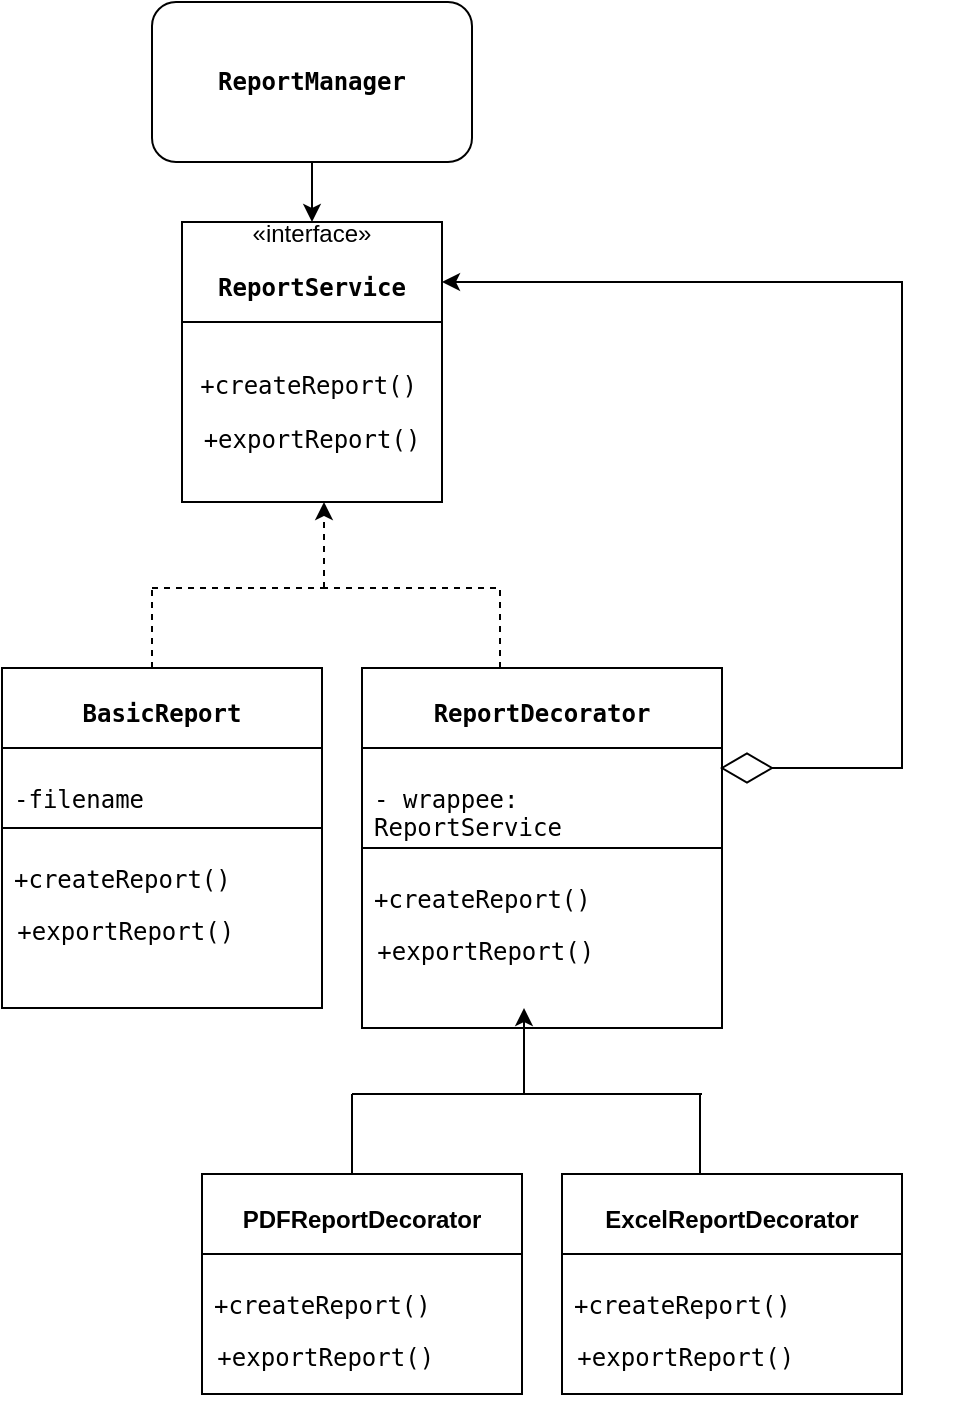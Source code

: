 <mxfile version="27.0.4">
  <diagram name="Page-1" id="ma8uddjKfzV7Z-cisfKk">
    <mxGraphModel dx="872" dy="431" grid="1" gridSize="10" guides="1" tooltips="1" connect="1" arrows="1" fold="1" page="1" pageScale="1" pageWidth="827" pageHeight="1169" math="0" shadow="0">
      <root>
        <mxCell id="0" />
        <mxCell id="1" parent="0" />
        <mxCell id="vNY4o7sJDIvaUJN1mpoC-1" style="edgeStyle=orthogonalEdgeStyle;rounded=0;orthogonalLoop=1;jettySize=auto;html=1;entryX=0.5;entryY=0;entryDx=0;entryDy=0;" edge="1" parent="1" source="vNY4o7sJDIvaUJN1mpoC-2" target="vNY4o7sJDIvaUJN1mpoC-3">
          <mxGeometry relative="1" as="geometry" />
        </mxCell>
        <mxCell id="vNY4o7sJDIvaUJN1mpoC-2" value="&lt;p data-pm-slice=&quot;1 1 []&quot;&gt;&lt;code&gt;&lt;b&gt;ReportManager&lt;/b&gt;&lt;/code&gt;&lt;/p&gt;" style="rounded=1;whiteSpace=wrap;html=1;" vertex="1" parent="1">
          <mxGeometry x="165" y="20" width="160" height="80" as="geometry" />
        </mxCell>
        <mxCell id="vNY4o7sJDIvaUJN1mpoC-3" value="«interface»&lt;br&gt;&lt;p data-pm-slice=&quot;1 1 []&quot;&gt;&lt;code&gt;&lt;b&gt;ReportService&lt;/b&gt;&lt;/code&gt;&lt;/p&gt;" style="html=1;whiteSpace=wrap;" vertex="1" parent="1">
          <mxGeometry x="180" y="130" width="130" height="50" as="geometry" />
        </mxCell>
        <mxCell id="vNY4o7sJDIvaUJN1mpoC-4" value="&lt;p data-pm-slice=&quot;1 1 [&amp;quot;list&amp;quot;,{&amp;quot;spread&amp;quot;:false,&amp;quot;start&amp;quot;:3283,&amp;quot;end&amp;quot;:3436},&amp;quot;regular_list_item&amp;quot;,{&amp;quot;start&amp;quot;:3302,&amp;quot;end&amp;quot;:3352}]&quot;&gt;&lt;code&gt;+createReport()&lt;/code&gt;&amp;nbsp;&lt;/p&gt;&lt;p data-pm-slice=&quot;1 1 [&amp;quot;list&amp;quot;,{&amp;quot;spread&amp;quot;:false,&amp;quot;start&amp;quot;:3283,&amp;quot;end&amp;quot;:3436},&amp;quot;regular_list_item&amp;quot;,{&amp;quot;start&amp;quot;:3302,&amp;quot;end&amp;quot;:3352}]&quot;&gt;&lt;code&gt;+exportReport()&lt;/code&gt;&lt;/p&gt;" style="html=1;whiteSpace=wrap;" vertex="1" parent="1">
          <mxGeometry x="180" y="180" width="130" height="90" as="geometry" />
        </mxCell>
        <mxCell id="vNY4o7sJDIvaUJN1mpoC-5" value="" style="endArrow=classic;html=1;rounded=0;dashed=1;entryX=0.465;entryY=0.94;entryDx=0;entryDy=0;entryPerimeter=0;" edge="1" parent="1">
          <mxGeometry width="50" height="50" relative="1" as="geometry">
            <mxPoint x="251" y="313" as="sourcePoint" />
            <mxPoint x="251" y="270" as="targetPoint" />
          </mxGeometry>
        </mxCell>
        <mxCell id="vNY4o7sJDIvaUJN1mpoC-6" value="" style="endArrow=none;html=1;rounded=0;dashed=1;" edge="1" parent="1">
          <mxGeometry width="50" height="50" relative="1" as="geometry">
            <mxPoint x="165" y="313" as="sourcePoint" />
            <mxPoint x="255" y="313" as="targetPoint" />
          </mxGeometry>
        </mxCell>
        <mxCell id="vNY4o7sJDIvaUJN1mpoC-7" value="" style="endArrow=none;html=1;rounded=0;dashed=1;" edge="1" parent="1">
          <mxGeometry width="50" height="50" relative="1" as="geometry">
            <mxPoint x="165" y="353" as="sourcePoint" />
            <mxPoint x="165" y="313" as="targetPoint" />
          </mxGeometry>
        </mxCell>
        <mxCell id="vNY4o7sJDIvaUJN1mpoC-8" value="" style="endArrow=none;html=1;rounded=0;dashed=1;" edge="1" parent="1">
          <mxGeometry width="50" height="50" relative="1" as="geometry">
            <mxPoint x="250" y="313" as="sourcePoint" />
            <mxPoint x="340" y="313" as="targetPoint" />
          </mxGeometry>
        </mxCell>
        <mxCell id="vNY4o7sJDIvaUJN1mpoC-9" value="" style="endArrow=none;html=1;rounded=0;dashed=1;" edge="1" parent="1">
          <mxGeometry width="50" height="50" relative="1" as="geometry">
            <mxPoint x="339" y="353" as="sourcePoint" />
            <mxPoint x="339" y="313" as="targetPoint" />
          </mxGeometry>
        </mxCell>
        <mxCell id="vNY4o7sJDIvaUJN1mpoC-10" value="&lt;p data-pm-slice=&quot;1 1 []&quot;&gt;&lt;code&gt;&lt;b&gt;&lt;font style=&quot;font-size: 12px;&quot;&gt;BasicReport&lt;/font&gt;&lt;/b&gt;&lt;/code&gt;&lt;/p&gt;" style="swimlane;fontStyle=0;align=center;verticalAlign=top;childLayout=stackLayout;horizontal=1;startSize=40;horizontalStack=0;resizeParent=1;resizeParentMax=0;resizeLast=0;collapsible=1;marginBottom=0;whiteSpace=wrap;html=1;fontSize=9;" vertex="1" parent="1">
          <mxGeometry x="90" y="353" width="160" height="170" as="geometry" />
        </mxCell>
        <mxCell id="vNY4o7sJDIvaUJN1mpoC-11" value="&lt;p data-pm-slice=&quot;1 1 [&amp;quot;list&amp;quot;,{&amp;quot;spread&amp;quot;:true,&amp;quot;start&amp;quot;:1400,&amp;quot;end&amp;quot;:3936},&amp;quot;regular_list_item&amp;quot;,{&amp;quot;start&amp;quot;:1400,&amp;quot;end&amp;quot;:1918},&amp;quot;list&amp;quot;,{&amp;quot;spread&amp;quot;:false,&amp;quot;start&amp;quot;:1439,&amp;quot;end&amp;quot;:1918},&amp;quot;regular_list_item&amp;quot;,{&amp;quot;start&amp;quot;:1833,&amp;quot;end&amp;quot;:1918},&amp;quot;list&amp;quot;,{&amp;quot;spread&amp;quot;:false,&amp;quot;start&amp;quot;:1892,&amp;quot;end&amp;quot;:1918},&amp;quot;regular_list_item&amp;quot;,{&amp;quot;start&amp;quot;:1892,&amp;quot;end&amp;quot;:1918}]&quot;&gt;&lt;font face=&quot;monospace&quot;&gt;-filename&lt;/font&gt;&lt;/p&gt;" style="text;strokeColor=default;fillColor=none;align=left;verticalAlign=top;spacingLeft=4;spacingRight=4;overflow=hidden;rotatable=0;points=[[0,0.5],[1,0.5]];portConstraint=eastwest;whiteSpace=wrap;html=1;fontStyle=0" vertex="1" parent="vNY4o7sJDIvaUJN1mpoC-10">
          <mxGeometry y="40" width="160" height="40" as="geometry" />
        </mxCell>
        <mxCell id="vNY4o7sJDIvaUJN1mpoC-12" value="&lt;p style=&quot;text-align: center;&quot; data-pm-slice=&quot;1 1 [&amp;quot;list&amp;quot;,{&amp;quot;spread&amp;quot;:false,&amp;quot;start&amp;quot;:3283,&amp;quot;end&amp;quot;:3436},&amp;quot;regular_list_item&amp;quot;,{&amp;quot;start&amp;quot;:3302,&amp;quot;end&amp;quot;:3352}]&quot;&gt;&lt;code&gt;+createReport()&lt;/code&gt;&amp;nbsp;&lt;/p&gt;&lt;p style=&quot;text-align: center;&quot; data-pm-slice=&quot;1 1 [&amp;quot;list&amp;quot;,{&amp;quot;spread&amp;quot;:false,&amp;quot;start&amp;quot;:3283,&amp;quot;end&amp;quot;:3436},&amp;quot;regular_list_item&amp;quot;,{&amp;quot;start&amp;quot;:3302,&amp;quot;end&amp;quot;:3352}]&quot;&gt;&lt;code&gt;+exportReport()&lt;/code&gt;&lt;/p&gt;" style="text;strokeColor=none;fillColor=none;align=left;verticalAlign=top;spacingLeft=4;spacingRight=4;overflow=hidden;rotatable=0;points=[[0,0.5],[1,0.5]];portConstraint=eastwest;whiteSpace=wrap;html=1;fontStyle=0" vertex="1" parent="vNY4o7sJDIvaUJN1mpoC-10">
          <mxGeometry y="80" width="160" height="90" as="geometry" />
        </mxCell>
        <mxCell id="vNY4o7sJDIvaUJN1mpoC-13" value="&lt;p data-pm-slice=&quot;1 1 []&quot;&gt;&lt;code style=&quot;&quot;&gt;&lt;font style=&quot;font-size: 12px;&quot;&gt;ReportDecorator&lt;/font&gt;&lt;/code&gt;&lt;/p&gt;" style="swimlane;fontStyle=1;align=center;verticalAlign=top;childLayout=stackLayout;horizontal=1;startSize=40;horizontalStack=0;resizeParent=1;resizeParentMax=0;resizeLast=0;collapsible=1;marginBottom=0;whiteSpace=wrap;html=1;fontSize=9;" vertex="1" parent="1">
          <mxGeometry x="270" y="353" width="180" height="180" as="geometry" />
        </mxCell>
        <mxCell id="vNY4o7sJDIvaUJN1mpoC-14" value="&lt;p data-pm-slice=&quot;1 1 [&amp;quot;list&amp;quot;,{&amp;quot;spread&amp;quot;:false,&amp;quot;start&amp;quot;:3581,&amp;quot;end&amp;quot;:3678},&amp;quot;regular_list_item&amp;quot;,{&amp;quot;start&amp;quot;:3600,&amp;quot;end&amp;quot;:3678}]&quot;&gt;&lt;code&gt;- wrappee: ReportService&lt;/code&gt;&lt;/p&gt;" style="text;strokeColor=default;fillColor=none;align=left;verticalAlign=top;spacingLeft=4;spacingRight=4;overflow=hidden;rotatable=0;points=[[0,0.5],[1,0.5]];portConstraint=eastwest;whiteSpace=wrap;html=1;" vertex="1" parent="vNY4o7sJDIvaUJN1mpoC-13">
          <mxGeometry y="40" width="180" height="50" as="geometry" />
        </mxCell>
        <mxCell id="vNY4o7sJDIvaUJN1mpoC-15" value="&lt;p style=&quot;text-align: center;&quot; data-pm-slice=&quot;1 1 [&amp;quot;list&amp;quot;,{&amp;quot;spread&amp;quot;:false,&amp;quot;start&amp;quot;:3283,&amp;quot;end&amp;quot;:3436},&amp;quot;regular_list_item&amp;quot;,{&amp;quot;start&amp;quot;:3302,&amp;quot;end&amp;quot;:3352}]&quot;&gt;&lt;code&gt;+createReport()&lt;/code&gt;&amp;nbsp;&lt;/p&gt;&lt;p style=&quot;text-align: center;&quot; data-pm-slice=&quot;1 1 [&amp;quot;list&amp;quot;,{&amp;quot;spread&amp;quot;:false,&amp;quot;start&amp;quot;:3283,&amp;quot;end&amp;quot;:3436},&amp;quot;regular_list_item&amp;quot;,{&amp;quot;start&amp;quot;:3302,&amp;quot;end&amp;quot;:3352}]&quot;&gt;&lt;code&gt;+exportReport()&lt;/code&gt;&lt;/p&gt;" style="text;strokeColor=none;fillColor=none;align=left;verticalAlign=top;spacingLeft=4;spacingRight=4;overflow=hidden;rotatable=0;points=[[0,0.5],[1,0.5]];portConstraint=eastwest;whiteSpace=wrap;html=1;" vertex="1" parent="vNY4o7sJDIvaUJN1mpoC-13">
          <mxGeometry y="90" width="180" height="90" as="geometry" />
        </mxCell>
        <mxCell id="vNY4o7sJDIvaUJN1mpoC-16" value="" style="endArrow=diamondThin;endFill=0;endSize=24;html=1;rounded=0;edgeStyle=orthogonalEdgeStyle;entryX=1;entryY=0.5;entryDx=0;entryDy=0;" edge="1" parent="1">
          <mxGeometry width="160" relative="1" as="geometry">
            <mxPoint x="319" y="160" as="sourcePoint" />
            <mxPoint x="449" y="403" as="targetPoint" />
            <Array as="points">
              <mxPoint x="540" y="160" />
              <mxPoint x="540" y="403" />
            </Array>
          </mxGeometry>
        </mxCell>
        <mxCell id="vNY4o7sJDIvaUJN1mpoC-17" value="" style="endArrow=classic;html=1;rounded=0;" edge="1" parent="1">
          <mxGeometry width="50" height="50" relative="1" as="geometry">
            <mxPoint x="450" y="160" as="sourcePoint" />
            <mxPoint x="310" y="160" as="targetPoint" />
          </mxGeometry>
        </mxCell>
        <mxCell id="vNY4o7sJDIvaUJN1mpoC-18" value="" style="endArrow=classic;html=1;rounded=0;entryX=0.465;entryY=0.94;entryDx=0;entryDy=0;entryPerimeter=0;" edge="1" parent="1">
          <mxGeometry width="50" height="50" relative="1" as="geometry">
            <mxPoint x="351" y="566" as="sourcePoint" />
            <mxPoint x="351" y="523" as="targetPoint" />
          </mxGeometry>
        </mxCell>
        <mxCell id="vNY4o7sJDIvaUJN1mpoC-19" value="" style="endArrow=none;html=1;rounded=0;" edge="1" parent="1">
          <mxGeometry width="50" height="50" relative="1" as="geometry">
            <mxPoint x="265" y="566" as="sourcePoint" />
            <mxPoint x="355" y="566" as="targetPoint" />
          </mxGeometry>
        </mxCell>
        <mxCell id="vNY4o7sJDIvaUJN1mpoC-20" value="" style="endArrow=none;html=1;rounded=0;" edge="1" parent="1">
          <mxGeometry width="50" height="50" relative="1" as="geometry">
            <mxPoint x="265" y="606" as="sourcePoint" />
            <mxPoint x="265" y="566" as="targetPoint" />
          </mxGeometry>
        </mxCell>
        <mxCell id="vNY4o7sJDIvaUJN1mpoC-21" value="" style="endArrow=none;html=1;rounded=0;" edge="1" parent="1">
          <mxGeometry width="50" height="50" relative="1" as="geometry">
            <mxPoint x="350" y="566" as="sourcePoint" />
            <mxPoint x="440" y="566" as="targetPoint" />
          </mxGeometry>
        </mxCell>
        <mxCell id="vNY4o7sJDIvaUJN1mpoC-22" value="" style="endArrow=none;html=1;rounded=0;" edge="1" parent="1">
          <mxGeometry width="50" height="50" relative="1" as="geometry">
            <mxPoint x="439" y="606" as="sourcePoint" />
            <mxPoint x="439" y="566" as="targetPoint" />
          </mxGeometry>
        </mxCell>
        <mxCell id="vNY4o7sJDIvaUJN1mpoC-23" value="&lt;p data-pm-slice=&quot;1 1 [&amp;quot;list&amp;quot;,{&amp;quot;spread&amp;quot;:false,&amp;quot;start&amp;quot;:3705,&amp;quot;end&amp;quot;:3826},&amp;quot;regular_list_item&amp;quot;,{&amp;quot;start&amp;quot;:3705,&amp;quot;end&amp;quot;:3725}]&quot;&gt;&lt;b&gt;&lt;font style=&quot;font-size: 12px;&quot;&gt;PDFReportDecorator&lt;/font&gt;&lt;/b&gt;&lt;/p&gt;" style="swimlane;fontStyle=0;align=center;verticalAlign=top;childLayout=stackLayout;horizontal=1;startSize=40;horizontalStack=0;resizeParent=1;resizeParentMax=0;resizeLast=0;collapsible=1;marginBottom=0;whiteSpace=wrap;html=1;fontSize=9;" vertex="1" parent="1">
          <mxGeometry x="190" y="606" width="160" height="110" as="geometry" />
        </mxCell>
        <mxCell id="vNY4o7sJDIvaUJN1mpoC-24" value="&lt;p style=&quot;text-align: center;&quot; data-pm-slice=&quot;1 1 [&amp;quot;list&amp;quot;,{&amp;quot;spread&amp;quot;:false,&amp;quot;start&amp;quot;:3283,&amp;quot;end&amp;quot;:3436},&amp;quot;regular_list_item&amp;quot;,{&amp;quot;start&amp;quot;:3302,&amp;quot;end&amp;quot;:3352}]&quot;&gt;&lt;code&gt;+createReport()&lt;/code&gt;&amp;nbsp;&lt;/p&gt;&lt;p style=&quot;text-align: center;&quot; data-pm-slice=&quot;1 1 [&amp;quot;list&amp;quot;,{&amp;quot;spread&amp;quot;:false,&amp;quot;start&amp;quot;:3283,&amp;quot;end&amp;quot;:3436},&amp;quot;regular_list_item&amp;quot;,{&amp;quot;start&amp;quot;:3302,&amp;quot;end&amp;quot;:3352}]&quot;&gt;&lt;code&gt;+exportReport()&lt;/code&gt;&lt;/p&gt;" style="text;strokeColor=default;fillColor=none;align=left;verticalAlign=top;spacingLeft=4;spacingRight=4;overflow=hidden;rotatable=0;points=[[0,0.5],[1,0.5]];portConstraint=eastwest;whiteSpace=wrap;html=1;fontStyle=0" vertex="1" parent="vNY4o7sJDIvaUJN1mpoC-23">
          <mxGeometry y="40" width="160" height="70" as="geometry" />
        </mxCell>
        <mxCell id="vNY4o7sJDIvaUJN1mpoC-25" value="&lt;p data-pm-slice=&quot;1 1 [&amp;quot;list&amp;quot;,{&amp;quot;spread&amp;quot;:false,&amp;quot;start&amp;quot;:3705,&amp;quot;end&amp;quot;:3826},&amp;quot;regular_list_item&amp;quot;,{&amp;quot;start&amp;quot;:3726,&amp;quot;end&amp;quot;:3748}]&quot;&gt;&lt;font style=&quot;font-size: 12px;&quot;&gt;ExcelReportDecorator&lt;/font&gt;&lt;/p&gt;" style="swimlane;fontStyle=1;align=center;verticalAlign=top;childLayout=stackLayout;horizontal=1;startSize=40;horizontalStack=0;resizeParent=1;resizeParentMax=0;resizeLast=0;collapsible=1;marginBottom=0;whiteSpace=wrap;html=1;fontSize=9;" vertex="1" parent="1">
          <mxGeometry x="370" y="606" width="170" height="110" as="geometry" />
        </mxCell>
        <mxCell id="vNY4o7sJDIvaUJN1mpoC-26" value="&lt;p style=&quot;text-align: center;&quot; data-pm-slice=&quot;1 1 [&amp;quot;list&amp;quot;,{&amp;quot;spread&amp;quot;:false,&amp;quot;start&amp;quot;:3283,&amp;quot;end&amp;quot;:3436},&amp;quot;regular_list_item&amp;quot;,{&amp;quot;start&amp;quot;:3302,&amp;quot;end&amp;quot;:3352}]&quot;&gt;&lt;code&gt;+createReport()&lt;/code&gt;&amp;nbsp;&lt;/p&gt;&lt;p style=&quot;text-align: center;&quot; data-pm-slice=&quot;1 1 [&amp;quot;list&amp;quot;,{&amp;quot;spread&amp;quot;:false,&amp;quot;start&amp;quot;:3283,&amp;quot;end&amp;quot;:3436},&amp;quot;regular_list_item&amp;quot;,{&amp;quot;start&amp;quot;:3302,&amp;quot;end&amp;quot;:3352}]&quot;&gt;&lt;code&gt;+exportReport()&lt;/code&gt;&lt;/p&gt;" style="text;strokeColor=default;fillColor=none;align=left;verticalAlign=top;spacingLeft=4;spacingRight=4;overflow=hidden;rotatable=0;points=[[0,0.5],[1,0.5]];portConstraint=eastwest;whiteSpace=wrap;html=1;" vertex="1" parent="vNY4o7sJDIvaUJN1mpoC-25">
          <mxGeometry y="40" width="170" height="70" as="geometry" />
        </mxCell>
      </root>
    </mxGraphModel>
  </diagram>
</mxfile>
